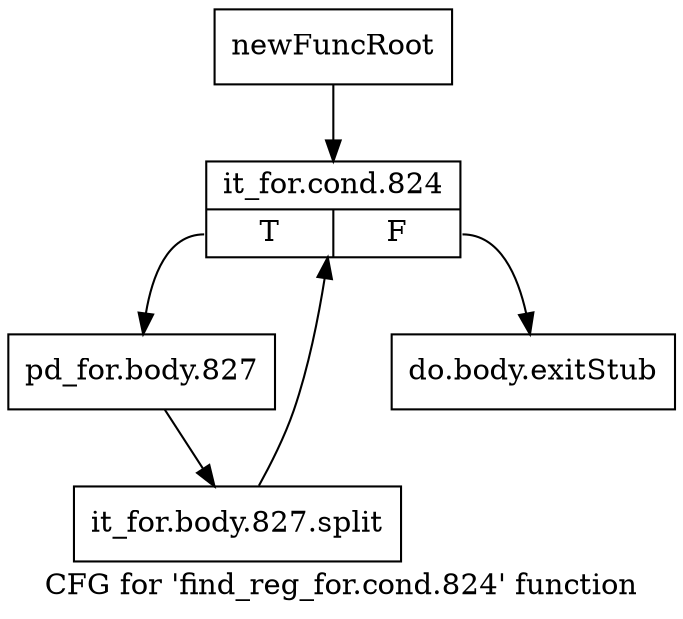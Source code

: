 digraph "CFG for 'find_reg_for.cond.824' function" {
	label="CFG for 'find_reg_for.cond.824' function";

	Node0xb23bf20 [shape=record,label="{newFuncRoot}"];
	Node0xb23bf20 -> Node0xb23c3f0;
	Node0xb23c3a0 [shape=record,label="{do.body.exitStub}"];
	Node0xb23c3f0 [shape=record,label="{it_for.cond.824|{<s0>T|<s1>F}}"];
	Node0xb23c3f0:s0 -> Node0xb23c440;
	Node0xb23c3f0:s1 -> Node0xb23c3a0;
	Node0xb23c440 [shape=record,label="{pd_for.body.827}"];
	Node0xb23c440 -> Node0xf6378d0;
	Node0xf6378d0 [shape=record,label="{it_for.body.827.split}"];
	Node0xf6378d0 -> Node0xb23c3f0;
}
